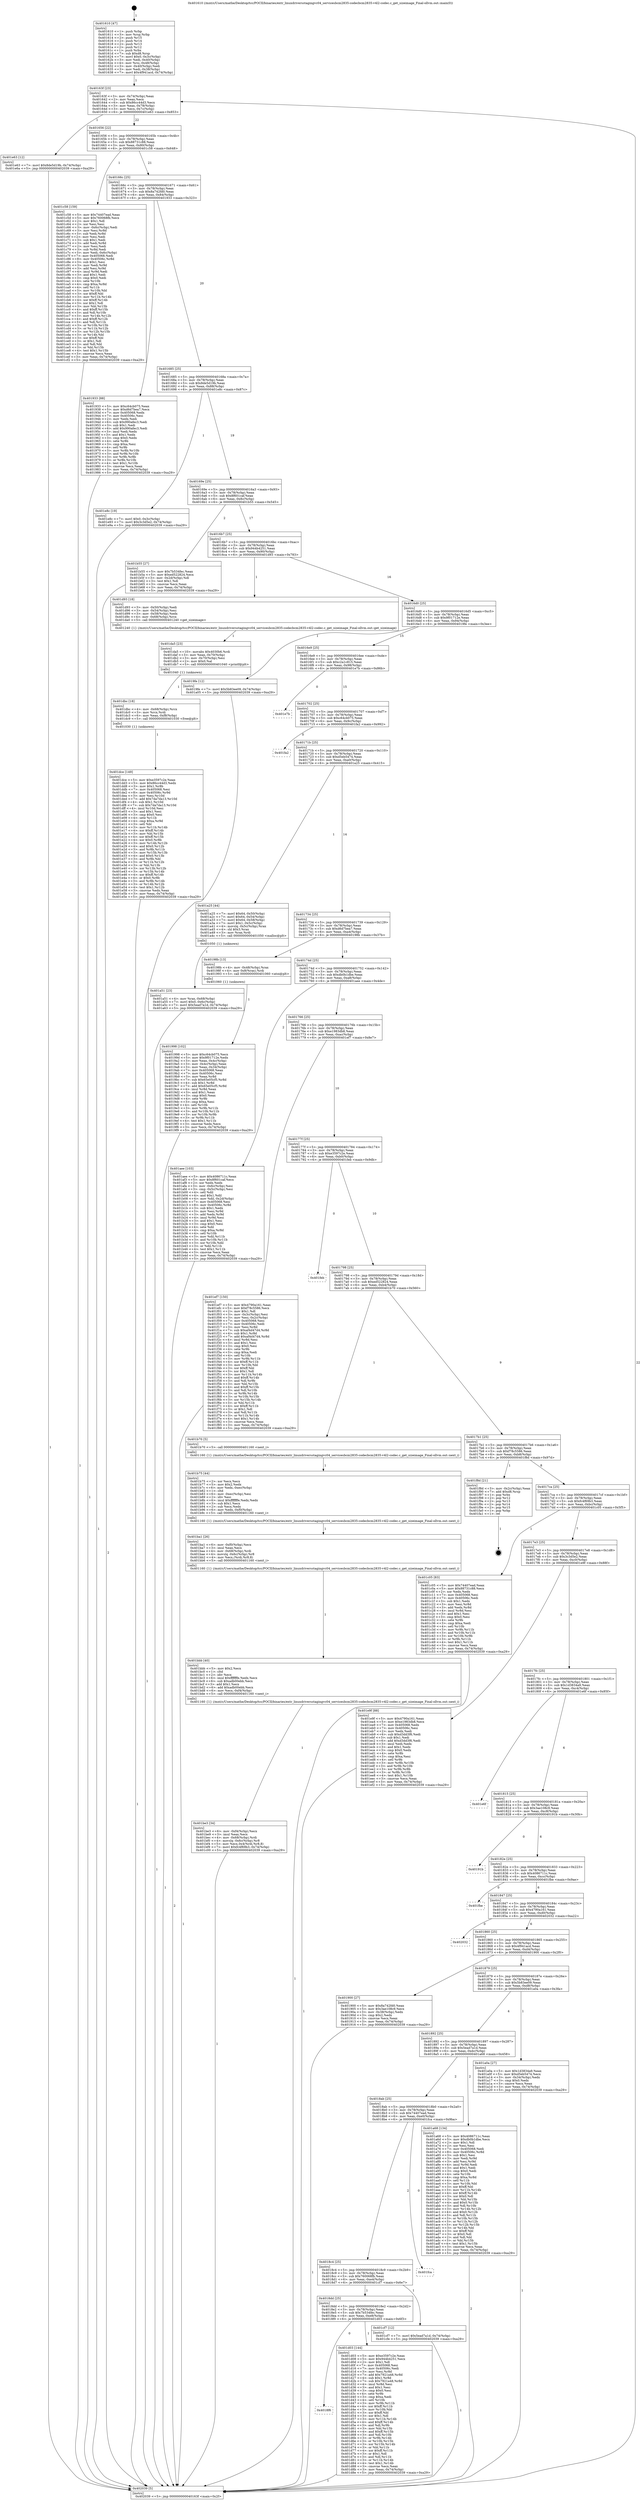 digraph "0x401610" {
  label = "0x401610 (/mnt/c/Users/mathe/Desktop/tcc/POCII/binaries/extr_linuxdriversstagingvc04_servicesbcm2835-codecbcm2835-v4l2-codec.c_get_sizeimage_Final-ollvm.out::main(0))"
  labelloc = "t"
  node[shape=record]

  Entry [label="",width=0.3,height=0.3,shape=circle,fillcolor=black,style=filled]
  "0x40163f" [label="{
     0x40163f [23]\l
     | [instrs]\l
     &nbsp;&nbsp;0x40163f \<+3\>: mov -0x74(%rbp),%eax\l
     &nbsp;&nbsp;0x401642 \<+2\>: mov %eax,%ecx\l
     &nbsp;&nbsp;0x401644 \<+6\>: sub $0x86cc44d3,%ecx\l
     &nbsp;&nbsp;0x40164a \<+3\>: mov %eax,-0x78(%rbp)\l
     &nbsp;&nbsp;0x40164d \<+3\>: mov %ecx,-0x7c(%rbp)\l
     &nbsp;&nbsp;0x401650 \<+6\>: je 0000000000401e63 \<main+0x853\>\l
  }"]
  "0x401e63" [label="{
     0x401e63 [12]\l
     | [instrs]\l
     &nbsp;&nbsp;0x401e63 \<+7\>: movl $0x8de5d19b,-0x74(%rbp)\l
     &nbsp;&nbsp;0x401e6a \<+5\>: jmp 0000000000402039 \<main+0xa29\>\l
  }"]
  "0x401656" [label="{
     0x401656 [22]\l
     | [instrs]\l
     &nbsp;&nbsp;0x401656 \<+5\>: jmp 000000000040165b \<main+0x4b\>\l
     &nbsp;&nbsp;0x40165b \<+3\>: mov -0x78(%rbp),%eax\l
     &nbsp;&nbsp;0x40165e \<+5\>: sub $0x88731c88,%eax\l
     &nbsp;&nbsp;0x401663 \<+3\>: mov %eax,-0x80(%rbp)\l
     &nbsp;&nbsp;0x401666 \<+6\>: je 0000000000401c58 \<main+0x648\>\l
  }"]
  Exit [label="",width=0.3,height=0.3,shape=circle,fillcolor=black,style=filled,peripheries=2]
  "0x401c58" [label="{
     0x401c58 [159]\l
     | [instrs]\l
     &nbsp;&nbsp;0x401c58 \<+5\>: mov $0x74407ead,%eax\l
     &nbsp;&nbsp;0x401c5d \<+5\>: mov $0x760068fb,%ecx\l
     &nbsp;&nbsp;0x401c62 \<+2\>: mov $0x1,%dl\l
     &nbsp;&nbsp;0x401c64 \<+2\>: xor %esi,%esi\l
     &nbsp;&nbsp;0x401c66 \<+3\>: mov -0x6c(%rbp),%edi\l
     &nbsp;&nbsp;0x401c69 \<+3\>: mov %esi,%r8d\l
     &nbsp;&nbsp;0x401c6c \<+3\>: sub %edi,%r8d\l
     &nbsp;&nbsp;0x401c6f \<+2\>: mov %esi,%edi\l
     &nbsp;&nbsp;0x401c71 \<+3\>: sub $0x1,%edi\l
     &nbsp;&nbsp;0x401c74 \<+3\>: add %edi,%r8d\l
     &nbsp;&nbsp;0x401c77 \<+2\>: mov %esi,%edi\l
     &nbsp;&nbsp;0x401c79 \<+3\>: sub %r8d,%edi\l
     &nbsp;&nbsp;0x401c7c \<+3\>: mov %edi,-0x6c(%rbp)\l
     &nbsp;&nbsp;0x401c7f \<+7\>: mov 0x405068,%edi\l
     &nbsp;&nbsp;0x401c86 \<+8\>: mov 0x40506c,%r8d\l
     &nbsp;&nbsp;0x401c8e \<+3\>: sub $0x1,%esi\l
     &nbsp;&nbsp;0x401c91 \<+3\>: mov %edi,%r9d\l
     &nbsp;&nbsp;0x401c94 \<+3\>: add %esi,%r9d\l
     &nbsp;&nbsp;0x401c97 \<+4\>: imul %r9d,%edi\l
     &nbsp;&nbsp;0x401c9b \<+3\>: and $0x1,%edi\l
     &nbsp;&nbsp;0x401c9e \<+3\>: cmp $0x0,%edi\l
     &nbsp;&nbsp;0x401ca1 \<+4\>: sete %r10b\l
     &nbsp;&nbsp;0x401ca5 \<+4\>: cmp $0xa,%r8d\l
     &nbsp;&nbsp;0x401ca9 \<+4\>: setl %r11b\l
     &nbsp;&nbsp;0x401cad \<+3\>: mov %r10b,%bl\l
     &nbsp;&nbsp;0x401cb0 \<+3\>: xor $0xff,%bl\l
     &nbsp;&nbsp;0x401cb3 \<+3\>: mov %r11b,%r14b\l
     &nbsp;&nbsp;0x401cb6 \<+4\>: xor $0xff,%r14b\l
     &nbsp;&nbsp;0x401cba \<+3\>: xor $0x1,%dl\l
     &nbsp;&nbsp;0x401cbd \<+3\>: mov %bl,%r15b\l
     &nbsp;&nbsp;0x401cc0 \<+4\>: and $0xff,%r15b\l
     &nbsp;&nbsp;0x401cc4 \<+3\>: and %dl,%r10b\l
     &nbsp;&nbsp;0x401cc7 \<+3\>: mov %r14b,%r12b\l
     &nbsp;&nbsp;0x401cca \<+4\>: and $0xff,%r12b\l
     &nbsp;&nbsp;0x401cce \<+3\>: and %dl,%r11b\l
     &nbsp;&nbsp;0x401cd1 \<+3\>: or %r10b,%r15b\l
     &nbsp;&nbsp;0x401cd4 \<+3\>: or %r11b,%r12b\l
     &nbsp;&nbsp;0x401cd7 \<+3\>: xor %r12b,%r15b\l
     &nbsp;&nbsp;0x401cda \<+3\>: or %r14b,%bl\l
     &nbsp;&nbsp;0x401cdd \<+3\>: xor $0xff,%bl\l
     &nbsp;&nbsp;0x401ce0 \<+3\>: or $0x1,%dl\l
     &nbsp;&nbsp;0x401ce3 \<+2\>: and %dl,%bl\l
     &nbsp;&nbsp;0x401ce5 \<+3\>: or %bl,%r15b\l
     &nbsp;&nbsp;0x401ce8 \<+4\>: test $0x1,%r15b\l
     &nbsp;&nbsp;0x401cec \<+3\>: cmovne %ecx,%eax\l
     &nbsp;&nbsp;0x401cef \<+3\>: mov %eax,-0x74(%rbp)\l
     &nbsp;&nbsp;0x401cf2 \<+5\>: jmp 0000000000402039 \<main+0xa29\>\l
  }"]
  "0x40166c" [label="{
     0x40166c [25]\l
     | [instrs]\l
     &nbsp;&nbsp;0x40166c \<+5\>: jmp 0000000000401671 \<main+0x61\>\l
     &nbsp;&nbsp;0x401671 \<+3\>: mov -0x78(%rbp),%eax\l
     &nbsp;&nbsp;0x401674 \<+5\>: sub $0x8a742fd0,%eax\l
     &nbsp;&nbsp;0x401679 \<+6\>: mov %eax,-0x84(%rbp)\l
     &nbsp;&nbsp;0x40167f \<+6\>: je 0000000000401933 \<main+0x323\>\l
  }"]
  "0x401dce" [label="{
     0x401dce [149]\l
     | [instrs]\l
     &nbsp;&nbsp;0x401dce \<+5\>: mov $0xe3597c2e,%eax\l
     &nbsp;&nbsp;0x401dd3 \<+5\>: mov $0x86cc44d3,%edx\l
     &nbsp;&nbsp;0x401dd8 \<+3\>: mov $0x1,%r8b\l
     &nbsp;&nbsp;0x401ddb \<+7\>: mov 0x405068,%esi\l
     &nbsp;&nbsp;0x401de2 \<+8\>: mov 0x40506c,%r9d\l
     &nbsp;&nbsp;0x401dea \<+3\>: mov %esi,%r10d\l
     &nbsp;&nbsp;0x401ded \<+7\>: add $0x7da7da13,%r10d\l
     &nbsp;&nbsp;0x401df4 \<+4\>: sub $0x1,%r10d\l
     &nbsp;&nbsp;0x401df8 \<+7\>: sub $0x7da7da13,%r10d\l
     &nbsp;&nbsp;0x401dff \<+4\>: imul %r10d,%esi\l
     &nbsp;&nbsp;0x401e03 \<+3\>: and $0x1,%esi\l
     &nbsp;&nbsp;0x401e06 \<+3\>: cmp $0x0,%esi\l
     &nbsp;&nbsp;0x401e09 \<+4\>: sete %r11b\l
     &nbsp;&nbsp;0x401e0d \<+4\>: cmp $0xa,%r9d\l
     &nbsp;&nbsp;0x401e11 \<+3\>: setl %bl\l
     &nbsp;&nbsp;0x401e14 \<+3\>: mov %r11b,%r14b\l
     &nbsp;&nbsp;0x401e17 \<+4\>: xor $0xff,%r14b\l
     &nbsp;&nbsp;0x401e1b \<+3\>: mov %bl,%r15b\l
     &nbsp;&nbsp;0x401e1e \<+4\>: xor $0xff,%r15b\l
     &nbsp;&nbsp;0x401e22 \<+4\>: xor $0x0,%r8b\l
     &nbsp;&nbsp;0x401e26 \<+3\>: mov %r14b,%r12b\l
     &nbsp;&nbsp;0x401e29 \<+4\>: and $0x0,%r12b\l
     &nbsp;&nbsp;0x401e2d \<+3\>: and %r8b,%r11b\l
     &nbsp;&nbsp;0x401e30 \<+3\>: mov %r15b,%r13b\l
     &nbsp;&nbsp;0x401e33 \<+4\>: and $0x0,%r13b\l
     &nbsp;&nbsp;0x401e37 \<+3\>: and %r8b,%bl\l
     &nbsp;&nbsp;0x401e3a \<+3\>: or %r11b,%r12b\l
     &nbsp;&nbsp;0x401e3d \<+3\>: or %bl,%r13b\l
     &nbsp;&nbsp;0x401e40 \<+3\>: xor %r13b,%r12b\l
     &nbsp;&nbsp;0x401e43 \<+3\>: or %r15b,%r14b\l
     &nbsp;&nbsp;0x401e46 \<+4\>: xor $0xff,%r14b\l
     &nbsp;&nbsp;0x401e4a \<+4\>: or $0x0,%r8b\l
     &nbsp;&nbsp;0x401e4e \<+3\>: and %r8b,%r14b\l
     &nbsp;&nbsp;0x401e51 \<+3\>: or %r14b,%r12b\l
     &nbsp;&nbsp;0x401e54 \<+4\>: test $0x1,%r12b\l
     &nbsp;&nbsp;0x401e58 \<+3\>: cmovne %edx,%eax\l
     &nbsp;&nbsp;0x401e5b \<+3\>: mov %eax,-0x74(%rbp)\l
     &nbsp;&nbsp;0x401e5e \<+5\>: jmp 0000000000402039 \<main+0xa29\>\l
  }"]
  "0x401933" [label="{
     0x401933 [88]\l
     | [instrs]\l
     &nbsp;&nbsp;0x401933 \<+5\>: mov $0xc64cb075,%eax\l
     &nbsp;&nbsp;0x401938 \<+5\>: mov $0xd6d7bea7,%ecx\l
     &nbsp;&nbsp;0x40193d \<+7\>: mov 0x405068,%edx\l
     &nbsp;&nbsp;0x401944 \<+7\>: mov 0x40506c,%esi\l
     &nbsp;&nbsp;0x40194b \<+2\>: mov %edx,%edi\l
     &nbsp;&nbsp;0x40194d \<+6\>: sub $0x990afec3,%edi\l
     &nbsp;&nbsp;0x401953 \<+3\>: sub $0x1,%edi\l
     &nbsp;&nbsp;0x401956 \<+6\>: add $0x990afec3,%edi\l
     &nbsp;&nbsp;0x40195c \<+3\>: imul %edi,%edx\l
     &nbsp;&nbsp;0x40195f \<+3\>: and $0x1,%edx\l
     &nbsp;&nbsp;0x401962 \<+3\>: cmp $0x0,%edx\l
     &nbsp;&nbsp;0x401965 \<+4\>: sete %r8b\l
     &nbsp;&nbsp;0x401969 \<+3\>: cmp $0xa,%esi\l
     &nbsp;&nbsp;0x40196c \<+4\>: setl %r9b\l
     &nbsp;&nbsp;0x401970 \<+3\>: mov %r8b,%r10b\l
     &nbsp;&nbsp;0x401973 \<+3\>: and %r9b,%r10b\l
     &nbsp;&nbsp;0x401976 \<+3\>: xor %r9b,%r8b\l
     &nbsp;&nbsp;0x401979 \<+3\>: or %r8b,%r10b\l
     &nbsp;&nbsp;0x40197c \<+4\>: test $0x1,%r10b\l
     &nbsp;&nbsp;0x401980 \<+3\>: cmovne %ecx,%eax\l
     &nbsp;&nbsp;0x401983 \<+3\>: mov %eax,-0x74(%rbp)\l
     &nbsp;&nbsp;0x401986 \<+5\>: jmp 0000000000402039 \<main+0xa29\>\l
  }"]
  "0x401685" [label="{
     0x401685 [25]\l
     | [instrs]\l
     &nbsp;&nbsp;0x401685 \<+5\>: jmp 000000000040168a \<main+0x7a\>\l
     &nbsp;&nbsp;0x40168a \<+3\>: mov -0x78(%rbp),%eax\l
     &nbsp;&nbsp;0x40168d \<+5\>: sub $0x8de5d19b,%eax\l
     &nbsp;&nbsp;0x401692 \<+6\>: mov %eax,-0x88(%rbp)\l
     &nbsp;&nbsp;0x401698 \<+6\>: je 0000000000401e8c \<main+0x87c\>\l
  }"]
  "0x401dbc" [label="{
     0x401dbc [18]\l
     | [instrs]\l
     &nbsp;&nbsp;0x401dbc \<+4\>: mov -0x68(%rbp),%rcx\l
     &nbsp;&nbsp;0x401dc0 \<+3\>: mov %rcx,%rdi\l
     &nbsp;&nbsp;0x401dc3 \<+6\>: mov %eax,-0xf8(%rbp)\l
     &nbsp;&nbsp;0x401dc9 \<+5\>: call 0000000000401030 \<free@plt\>\l
     | [calls]\l
     &nbsp;&nbsp;0x401030 \{1\} (unknown)\l
  }"]
  "0x401e8c" [label="{
     0x401e8c [19]\l
     | [instrs]\l
     &nbsp;&nbsp;0x401e8c \<+7\>: movl $0x0,-0x3c(%rbp)\l
     &nbsp;&nbsp;0x401e93 \<+7\>: movl $0x3c3d5e2,-0x74(%rbp)\l
     &nbsp;&nbsp;0x401e9a \<+5\>: jmp 0000000000402039 \<main+0xa29\>\l
  }"]
  "0x40169e" [label="{
     0x40169e [25]\l
     | [instrs]\l
     &nbsp;&nbsp;0x40169e \<+5\>: jmp 00000000004016a3 \<main+0x93\>\l
     &nbsp;&nbsp;0x4016a3 \<+3\>: mov -0x78(%rbp),%eax\l
     &nbsp;&nbsp;0x4016a6 \<+5\>: sub $0x8f601caf,%eax\l
     &nbsp;&nbsp;0x4016ab \<+6\>: mov %eax,-0x8c(%rbp)\l
     &nbsp;&nbsp;0x4016b1 \<+6\>: je 0000000000401b55 \<main+0x545\>\l
  }"]
  "0x401da5" [label="{
     0x401da5 [23]\l
     | [instrs]\l
     &nbsp;&nbsp;0x401da5 \<+10\>: movabs $0x4030b6,%rdi\l
     &nbsp;&nbsp;0x401daf \<+3\>: mov %eax,-0x70(%rbp)\l
     &nbsp;&nbsp;0x401db2 \<+3\>: mov -0x70(%rbp),%esi\l
     &nbsp;&nbsp;0x401db5 \<+2\>: mov $0x0,%al\l
     &nbsp;&nbsp;0x401db7 \<+5\>: call 0000000000401040 \<printf@plt\>\l
     | [calls]\l
     &nbsp;&nbsp;0x401040 \{1\} (unknown)\l
  }"]
  "0x401b55" [label="{
     0x401b55 [27]\l
     | [instrs]\l
     &nbsp;&nbsp;0x401b55 \<+5\>: mov $0x7b534fec,%eax\l
     &nbsp;&nbsp;0x401b5a \<+5\>: mov $0xed522824,%ecx\l
     &nbsp;&nbsp;0x401b5f \<+3\>: mov -0x2d(%rbp),%dl\l
     &nbsp;&nbsp;0x401b62 \<+3\>: test $0x1,%dl\l
     &nbsp;&nbsp;0x401b65 \<+3\>: cmovne %ecx,%eax\l
     &nbsp;&nbsp;0x401b68 \<+3\>: mov %eax,-0x74(%rbp)\l
     &nbsp;&nbsp;0x401b6b \<+5\>: jmp 0000000000402039 \<main+0xa29\>\l
  }"]
  "0x4016b7" [label="{
     0x4016b7 [25]\l
     | [instrs]\l
     &nbsp;&nbsp;0x4016b7 \<+5\>: jmp 00000000004016bc \<main+0xac\>\l
     &nbsp;&nbsp;0x4016bc \<+3\>: mov -0x78(%rbp),%eax\l
     &nbsp;&nbsp;0x4016bf \<+5\>: sub $0x944b4251,%eax\l
     &nbsp;&nbsp;0x4016c4 \<+6\>: mov %eax,-0x90(%rbp)\l
     &nbsp;&nbsp;0x4016ca \<+6\>: je 0000000000401d93 \<main+0x783\>\l
  }"]
  "0x4018f6" [label="{
     0x4018f6\l
  }", style=dashed]
  "0x401d93" [label="{
     0x401d93 [18]\l
     | [instrs]\l
     &nbsp;&nbsp;0x401d93 \<+3\>: mov -0x50(%rbp),%edi\l
     &nbsp;&nbsp;0x401d96 \<+3\>: mov -0x54(%rbp),%esi\l
     &nbsp;&nbsp;0x401d99 \<+3\>: mov -0x58(%rbp),%edx\l
     &nbsp;&nbsp;0x401d9c \<+4\>: mov -0x68(%rbp),%rcx\l
     &nbsp;&nbsp;0x401da0 \<+5\>: call 0000000000401240 \<get_sizeimage\>\l
     | [calls]\l
     &nbsp;&nbsp;0x401240 \{1\} (/mnt/c/Users/mathe/Desktop/tcc/POCII/binaries/extr_linuxdriversstagingvc04_servicesbcm2835-codecbcm2835-v4l2-codec.c_get_sizeimage_Final-ollvm.out::get_sizeimage)\l
  }"]
  "0x4016d0" [label="{
     0x4016d0 [25]\l
     | [instrs]\l
     &nbsp;&nbsp;0x4016d0 \<+5\>: jmp 00000000004016d5 \<main+0xc5\>\l
     &nbsp;&nbsp;0x4016d5 \<+3\>: mov -0x78(%rbp),%eax\l
     &nbsp;&nbsp;0x4016d8 \<+5\>: sub $0x9f01712e,%eax\l
     &nbsp;&nbsp;0x4016dd \<+6\>: mov %eax,-0x94(%rbp)\l
     &nbsp;&nbsp;0x4016e3 \<+6\>: je 00000000004019fe \<main+0x3ee\>\l
  }"]
  "0x401d03" [label="{
     0x401d03 [144]\l
     | [instrs]\l
     &nbsp;&nbsp;0x401d03 \<+5\>: mov $0xe3597c2e,%eax\l
     &nbsp;&nbsp;0x401d08 \<+5\>: mov $0x944b4251,%ecx\l
     &nbsp;&nbsp;0x401d0d \<+2\>: mov $0x1,%dl\l
     &nbsp;&nbsp;0x401d0f \<+7\>: mov 0x405068,%esi\l
     &nbsp;&nbsp;0x401d16 \<+7\>: mov 0x40506c,%edi\l
     &nbsp;&nbsp;0x401d1d \<+3\>: mov %esi,%r8d\l
     &nbsp;&nbsp;0x401d20 \<+7\>: add $0x7921a48,%r8d\l
     &nbsp;&nbsp;0x401d27 \<+4\>: sub $0x1,%r8d\l
     &nbsp;&nbsp;0x401d2b \<+7\>: sub $0x7921a48,%r8d\l
     &nbsp;&nbsp;0x401d32 \<+4\>: imul %r8d,%esi\l
     &nbsp;&nbsp;0x401d36 \<+3\>: and $0x1,%esi\l
     &nbsp;&nbsp;0x401d39 \<+3\>: cmp $0x0,%esi\l
     &nbsp;&nbsp;0x401d3c \<+4\>: sete %r9b\l
     &nbsp;&nbsp;0x401d40 \<+3\>: cmp $0xa,%edi\l
     &nbsp;&nbsp;0x401d43 \<+4\>: setl %r10b\l
     &nbsp;&nbsp;0x401d47 \<+3\>: mov %r9b,%r11b\l
     &nbsp;&nbsp;0x401d4a \<+4\>: xor $0xff,%r11b\l
     &nbsp;&nbsp;0x401d4e \<+3\>: mov %r10b,%bl\l
     &nbsp;&nbsp;0x401d51 \<+3\>: xor $0xff,%bl\l
     &nbsp;&nbsp;0x401d54 \<+3\>: xor $0x1,%dl\l
     &nbsp;&nbsp;0x401d57 \<+3\>: mov %r11b,%r14b\l
     &nbsp;&nbsp;0x401d5a \<+4\>: and $0xff,%r14b\l
     &nbsp;&nbsp;0x401d5e \<+3\>: and %dl,%r9b\l
     &nbsp;&nbsp;0x401d61 \<+3\>: mov %bl,%r15b\l
     &nbsp;&nbsp;0x401d64 \<+4\>: and $0xff,%r15b\l
     &nbsp;&nbsp;0x401d68 \<+3\>: and %dl,%r10b\l
     &nbsp;&nbsp;0x401d6b \<+3\>: or %r9b,%r14b\l
     &nbsp;&nbsp;0x401d6e \<+3\>: or %r10b,%r15b\l
     &nbsp;&nbsp;0x401d71 \<+3\>: xor %r15b,%r14b\l
     &nbsp;&nbsp;0x401d74 \<+3\>: or %bl,%r11b\l
     &nbsp;&nbsp;0x401d77 \<+4\>: xor $0xff,%r11b\l
     &nbsp;&nbsp;0x401d7b \<+3\>: or $0x1,%dl\l
     &nbsp;&nbsp;0x401d7e \<+3\>: and %dl,%r11b\l
     &nbsp;&nbsp;0x401d81 \<+3\>: or %r11b,%r14b\l
     &nbsp;&nbsp;0x401d84 \<+4\>: test $0x1,%r14b\l
     &nbsp;&nbsp;0x401d88 \<+3\>: cmovne %ecx,%eax\l
     &nbsp;&nbsp;0x401d8b \<+3\>: mov %eax,-0x74(%rbp)\l
     &nbsp;&nbsp;0x401d8e \<+5\>: jmp 0000000000402039 \<main+0xa29\>\l
  }"]
  "0x4019fe" [label="{
     0x4019fe [12]\l
     | [instrs]\l
     &nbsp;&nbsp;0x4019fe \<+7\>: movl $0x5b83ee09,-0x74(%rbp)\l
     &nbsp;&nbsp;0x401a05 \<+5\>: jmp 0000000000402039 \<main+0xa29\>\l
  }"]
  "0x4016e9" [label="{
     0x4016e9 [25]\l
     | [instrs]\l
     &nbsp;&nbsp;0x4016e9 \<+5\>: jmp 00000000004016ee \<main+0xde\>\l
     &nbsp;&nbsp;0x4016ee \<+3\>: mov -0x78(%rbp),%eax\l
     &nbsp;&nbsp;0x4016f1 \<+5\>: sub $0xc2a1c815,%eax\l
     &nbsp;&nbsp;0x4016f6 \<+6\>: mov %eax,-0x98(%rbp)\l
     &nbsp;&nbsp;0x4016fc \<+6\>: je 0000000000401e7b \<main+0x86b\>\l
  }"]
  "0x4018dd" [label="{
     0x4018dd [25]\l
     | [instrs]\l
     &nbsp;&nbsp;0x4018dd \<+5\>: jmp 00000000004018e2 \<main+0x2d2\>\l
     &nbsp;&nbsp;0x4018e2 \<+3\>: mov -0x78(%rbp),%eax\l
     &nbsp;&nbsp;0x4018e5 \<+5\>: sub $0x7b534fec,%eax\l
     &nbsp;&nbsp;0x4018ea \<+6\>: mov %eax,-0xe8(%rbp)\l
     &nbsp;&nbsp;0x4018f0 \<+6\>: je 0000000000401d03 \<main+0x6f3\>\l
  }"]
  "0x401e7b" [label="{
     0x401e7b\l
  }", style=dashed]
  "0x401702" [label="{
     0x401702 [25]\l
     | [instrs]\l
     &nbsp;&nbsp;0x401702 \<+5\>: jmp 0000000000401707 \<main+0xf7\>\l
     &nbsp;&nbsp;0x401707 \<+3\>: mov -0x78(%rbp),%eax\l
     &nbsp;&nbsp;0x40170a \<+5\>: sub $0xc64cb075,%eax\l
     &nbsp;&nbsp;0x40170f \<+6\>: mov %eax,-0x9c(%rbp)\l
     &nbsp;&nbsp;0x401715 \<+6\>: je 0000000000401fa2 \<main+0x992\>\l
  }"]
  "0x401cf7" [label="{
     0x401cf7 [12]\l
     | [instrs]\l
     &nbsp;&nbsp;0x401cf7 \<+7\>: movl $0x5ead7a1d,-0x74(%rbp)\l
     &nbsp;&nbsp;0x401cfe \<+5\>: jmp 0000000000402039 \<main+0xa29\>\l
  }"]
  "0x401fa2" [label="{
     0x401fa2\l
  }", style=dashed]
  "0x40171b" [label="{
     0x40171b [25]\l
     | [instrs]\l
     &nbsp;&nbsp;0x40171b \<+5\>: jmp 0000000000401720 \<main+0x110\>\l
     &nbsp;&nbsp;0x401720 \<+3\>: mov -0x78(%rbp),%eax\l
     &nbsp;&nbsp;0x401723 \<+5\>: sub $0xd5eb5474,%eax\l
     &nbsp;&nbsp;0x401728 \<+6\>: mov %eax,-0xa0(%rbp)\l
     &nbsp;&nbsp;0x40172e \<+6\>: je 0000000000401a25 \<main+0x415\>\l
  }"]
  "0x4018c4" [label="{
     0x4018c4 [25]\l
     | [instrs]\l
     &nbsp;&nbsp;0x4018c4 \<+5\>: jmp 00000000004018c9 \<main+0x2b9\>\l
     &nbsp;&nbsp;0x4018c9 \<+3\>: mov -0x78(%rbp),%eax\l
     &nbsp;&nbsp;0x4018cc \<+5\>: sub $0x760068fb,%eax\l
     &nbsp;&nbsp;0x4018d1 \<+6\>: mov %eax,-0xe4(%rbp)\l
     &nbsp;&nbsp;0x4018d7 \<+6\>: je 0000000000401cf7 \<main+0x6e7\>\l
  }"]
  "0x401a25" [label="{
     0x401a25 [44]\l
     | [instrs]\l
     &nbsp;&nbsp;0x401a25 \<+7\>: movl $0x64,-0x50(%rbp)\l
     &nbsp;&nbsp;0x401a2c \<+7\>: movl $0x64,-0x54(%rbp)\l
     &nbsp;&nbsp;0x401a33 \<+7\>: movl $0x64,-0x58(%rbp)\l
     &nbsp;&nbsp;0x401a3a \<+7\>: movl $0x1,-0x5c(%rbp)\l
     &nbsp;&nbsp;0x401a41 \<+4\>: movslq -0x5c(%rbp),%rax\l
     &nbsp;&nbsp;0x401a45 \<+4\>: shl $0x3,%rax\l
     &nbsp;&nbsp;0x401a49 \<+3\>: mov %rax,%rdi\l
     &nbsp;&nbsp;0x401a4c \<+5\>: call 0000000000401050 \<malloc@plt\>\l
     | [calls]\l
     &nbsp;&nbsp;0x401050 \{1\} (unknown)\l
  }"]
  "0x401734" [label="{
     0x401734 [25]\l
     | [instrs]\l
     &nbsp;&nbsp;0x401734 \<+5\>: jmp 0000000000401739 \<main+0x129\>\l
     &nbsp;&nbsp;0x401739 \<+3\>: mov -0x78(%rbp),%eax\l
     &nbsp;&nbsp;0x40173c \<+5\>: sub $0xd6d7bea7,%eax\l
     &nbsp;&nbsp;0x401741 \<+6\>: mov %eax,-0xa4(%rbp)\l
     &nbsp;&nbsp;0x401747 \<+6\>: je 000000000040198b \<main+0x37b\>\l
  }"]
  "0x401fca" [label="{
     0x401fca\l
  }", style=dashed]
  "0x40198b" [label="{
     0x40198b [13]\l
     | [instrs]\l
     &nbsp;&nbsp;0x40198b \<+4\>: mov -0x48(%rbp),%rax\l
     &nbsp;&nbsp;0x40198f \<+4\>: mov 0x8(%rax),%rdi\l
     &nbsp;&nbsp;0x401993 \<+5\>: call 0000000000401060 \<atoi@plt\>\l
     | [calls]\l
     &nbsp;&nbsp;0x401060 \{1\} (unknown)\l
  }"]
  "0x40174d" [label="{
     0x40174d [25]\l
     | [instrs]\l
     &nbsp;&nbsp;0x40174d \<+5\>: jmp 0000000000401752 \<main+0x142\>\l
     &nbsp;&nbsp;0x401752 \<+3\>: mov -0x78(%rbp),%eax\l
     &nbsp;&nbsp;0x401755 \<+5\>: sub $0xdb0b1dbe,%eax\l
     &nbsp;&nbsp;0x40175a \<+6\>: mov %eax,-0xa8(%rbp)\l
     &nbsp;&nbsp;0x401760 \<+6\>: je 0000000000401aee \<main+0x4de\>\l
  }"]
  "0x401be3" [label="{
     0x401be3 [34]\l
     | [instrs]\l
     &nbsp;&nbsp;0x401be3 \<+6\>: mov -0xf4(%rbp),%ecx\l
     &nbsp;&nbsp;0x401be9 \<+3\>: imul %eax,%ecx\l
     &nbsp;&nbsp;0x401bec \<+4\>: mov -0x68(%rbp),%rdi\l
     &nbsp;&nbsp;0x401bf0 \<+4\>: movslq -0x6c(%rbp),%r8\l
     &nbsp;&nbsp;0x401bf4 \<+5\>: mov %ecx,0x4(%rdi,%r8,8)\l
     &nbsp;&nbsp;0x401bf9 \<+7\>: movl $0xfc4f69b3,-0x74(%rbp)\l
     &nbsp;&nbsp;0x401c00 \<+5\>: jmp 0000000000402039 \<main+0xa29\>\l
  }"]
  "0x401aee" [label="{
     0x401aee [103]\l
     | [instrs]\l
     &nbsp;&nbsp;0x401aee \<+5\>: mov $0x4086711c,%eax\l
     &nbsp;&nbsp;0x401af3 \<+5\>: mov $0x8f601caf,%ecx\l
     &nbsp;&nbsp;0x401af8 \<+2\>: xor %edx,%edx\l
     &nbsp;&nbsp;0x401afa \<+3\>: mov -0x6c(%rbp),%esi\l
     &nbsp;&nbsp;0x401afd \<+3\>: cmp -0x5c(%rbp),%esi\l
     &nbsp;&nbsp;0x401b00 \<+4\>: setl %dil\l
     &nbsp;&nbsp;0x401b04 \<+4\>: and $0x1,%dil\l
     &nbsp;&nbsp;0x401b08 \<+4\>: mov %dil,-0x2d(%rbp)\l
     &nbsp;&nbsp;0x401b0c \<+7\>: mov 0x405068,%esi\l
     &nbsp;&nbsp;0x401b13 \<+8\>: mov 0x40506c,%r8d\l
     &nbsp;&nbsp;0x401b1b \<+3\>: sub $0x1,%edx\l
     &nbsp;&nbsp;0x401b1e \<+3\>: mov %esi,%r9d\l
     &nbsp;&nbsp;0x401b21 \<+3\>: add %edx,%r9d\l
     &nbsp;&nbsp;0x401b24 \<+4\>: imul %r9d,%esi\l
     &nbsp;&nbsp;0x401b28 \<+3\>: and $0x1,%esi\l
     &nbsp;&nbsp;0x401b2b \<+3\>: cmp $0x0,%esi\l
     &nbsp;&nbsp;0x401b2e \<+4\>: sete %dil\l
     &nbsp;&nbsp;0x401b32 \<+4\>: cmp $0xa,%r8d\l
     &nbsp;&nbsp;0x401b36 \<+4\>: setl %r10b\l
     &nbsp;&nbsp;0x401b3a \<+3\>: mov %dil,%r11b\l
     &nbsp;&nbsp;0x401b3d \<+3\>: and %r10b,%r11b\l
     &nbsp;&nbsp;0x401b40 \<+3\>: xor %r10b,%dil\l
     &nbsp;&nbsp;0x401b43 \<+3\>: or %dil,%r11b\l
     &nbsp;&nbsp;0x401b46 \<+4\>: test $0x1,%r11b\l
     &nbsp;&nbsp;0x401b4a \<+3\>: cmovne %ecx,%eax\l
     &nbsp;&nbsp;0x401b4d \<+3\>: mov %eax,-0x74(%rbp)\l
     &nbsp;&nbsp;0x401b50 \<+5\>: jmp 0000000000402039 \<main+0xa29\>\l
  }"]
  "0x401766" [label="{
     0x401766 [25]\l
     | [instrs]\l
     &nbsp;&nbsp;0x401766 \<+5\>: jmp 000000000040176b \<main+0x15b\>\l
     &nbsp;&nbsp;0x40176b \<+3\>: mov -0x78(%rbp),%eax\l
     &nbsp;&nbsp;0x40176e \<+5\>: sub $0xe1983db8,%eax\l
     &nbsp;&nbsp;0x401773 \<+6\>: mov %eax,-0xac(%rbp)\l
     &nbsp;&nbsp;0x401779 \<+6\>: je 0000000000401ef7 \<main+0x8e7\>\l
  }"]
  "0x401bbb" [label="{
     0x401bbb [40]\l
     | [instrs]\l
     &nbsp;&nbsp;0x401bbb \<+5\>: mov $0x2,%ecx\l
     &nbsp;&nbsp;0x401bc0 \<+1\>: cltd\l
     &nbsp;&nbsp;0x401bc1 \<+2\>: idiv %ecx\l
     &nbsp;&nbsp;0x401bc3 \<+6\>: imul $0xfffffffe,%edx,%ecx\l
     &nbsp;&nbsp;0x401bc9 \<+6\>: sub $0xadb00ebb,%ecx\l
     &nbsp;&nbsp;0x401bcf \<+3\>: add $0x1,%ecx\l
     &nbsp;&nbsp;0x401bd2 \<+6\>: add $0xadb00ebb,%ecx\l
     &nbsp;&nbsp;0x401bd8 \<+6\>: mov %ecx,-0xf4(%rbp)\l
     &nbsp;&nbsp;0x401bde \<+5\>: call 0000000000401160 \<next_i\>\l
     | [calls]\l
     &nbsp;&nbsp;0x401160 \{1\} (/mnt/c/Users/mathe/Desktop/tcc/POCII/binaries/extr_linuxdriversstagingvc04_servicesbcm2835-codecbcm2835-v4l2-codec.c_get_sizeimage_Final-ollvm.out::next_i)\l
  }"]
  "0x401ef7" [label="{
     0x401ef7 [150]\l
     | [instrs]\l
     &nbsp;&nbsp;0x401ef7 \<+5\>: mov $0x4790a161,%eax\l
     &nbsp;&nbsp;0x401efc \<+5\>: mov $0xf78c5586,%ecx\l
     &nbsp;&nbsp;0x401f01 \<+2\>: mov $0x1,%dl\l
     &nbsp;&nbsp;0x401f03 \<+3\>: mov -0x3c(%rbp),%esi\l
     &nbsp;&nbsp;0x401f06 \<+3\>: mov %esi,-0x2c(%rbp)\l
     &nbsp;&nbsp;0x401f09 \<+7\>: mov 0x405068,%esi\l
     &nbsp;&nbsp;0x401f10 \<+7\>: mov 0x40506c,%edi\l
     &nbsp;&nbsp;0x401f17 \<+3\>: mov %esi,%r8d\l
     &nbsp;&nbsp;0x401f1a \<+7\>: sub $0xaf4d47d4,%r8d\l
     &nbsp;&nbsp;0x401f21 \<+4\>: sub $0x1,%r8d\l
     &nbsp;&nbsp;0x401f25 \<+7\>: add $0xaf4d47d4,%r8d\l
     &nbsp;&nbsp;0x401f2c \<+4\>: imul %r8d,%esi\l
     &nbsp;&nbsp;0x401f30 \<+3\>: and $0x1,%esi\l
     &nbsp;&nbsp;0x401f33 \<+3\>: cmp $0x0,%esi\l
     &nbsp;&nbsp;0x401f36 \<+4\>: sete %r9b\l
     &nbsp;&nbsp;0x401f3a \<+3\>: cmp $0xa,%edi\l
     &nbsp;&nbsp;0x401f3d \<+4\>: setl %r10b\l
     &nbsp;&nbsp;0x401f41 \<+3\>: mov %r9b,%r11b\l
     &nbsp;&nbsp;0x401f44 \<+4\>: xor $0xff,%r11b\l
     &nbsp;&nbsp;0x401f48 \<+3\>: mov %r10b,%bl\l
     &nbsp;&nbsp;0x401f4b \<+3\>: xor $0xff,%bl\l
     &nbsp;&nbsp;0x401f4e \<+3\>: xor $0x1,%dl\l
     &nbsp;&nbsp;0x401f51 \<+3\>: mov %r11b,%r14b\l
     &nbsp;&nbsp;0x401f54 \<+4\>: and $0xff,%r14b\l
     &nbsp;&nbsp;0x401f58 \<+3\>: and %dl,%r9b\l
     &nbsp;&nbsp;0x401f5b \<+3\>: mov %bl,%r15b\l
     &nbsp;&nbsp;0x401f5e \<+4\>: and $0xff,%r15b\l
     &nbsp;&nbsp;0x401f62 \<+3\>: and %dl,%r10b\l
     &nbsp;&nbsp;0x401f65 \<+3\>: or %r9b,%r14b\l
     &nbsp;&nbsp;0x401f68 \<+3\>: or %r10b,%r15b\l
     &nbsp;&nbsp;0x401f6b \<+3\>: xor %r15b,%r14b\l
     &nbsp;&nbsp;0x401f6e \<+3\>: or %bl,%r11b\l
     &nbsp;&nbsp;0x401f71 \<+4\>: xor $0xff,%r11b\l
     &nbsp;&nbsp;0x401f75 \<+3\>: or $0x1,%dl\l
     &nbsp;&nbsp;0x401f78 \<+3\>: and %dl,%r11b\l
     &nbsp;&nbsp;0x401f7b \<+3\>: or %r11b,%r14b\l
     &nbsp;&nbsp;0x401f7e \<+4\>: test $0x1,%r14b\l
     &nbsp;&nbsp;0x401f82 \<+3\>: cmovne %ecx,%eax\l
     &nbsp;&nbsp;0x401f85 \<+3\>: mov %eax,-0x74(%rbp)\l
     &nbsp;&nbsp;0x401f88 \<+5\>: jmp 0000000000402039 \<main+0xa29\>\l
  }"]
  "0x40177f" [label="{
     0x40177f [25]\l
     | [instrs]\l
     &nbsp;&nbsp;0x40177f \<+5\>: jmp 0000000000401784 \<main+0x174\>\l
     &nbsp;&nbsp;0x401784 \<+3\>: mov -0x78(%rbp),%eax\l
     &nbsp;&nbsp;0x401787 \<+5\>: sub $0xe3597c2e,%eax\l
     &nbsp;&nbsp;0x40178c \<+6\>: mov %eax,-0xb0(%rbp)\l
     &nbsp;&nbsp;0x401792 \<+6\>: je 0000000000401feb \<main+0x9db\>\l
  }"]
  "0x401ba1" [label="{
     0x401ba1 [26]\l
     | [instrs]\l
     &nbsp;&nbsp;0x401ba1 \<+6\>: mov -0xf0(%rbp),%ecx\l
     &nbsp;&nbsp;0x401ba7 \<+3\>: imul %eax,%ecx\l
     &nbsp;&nbsp;0x401baa \<+4\>: mov -0x68(%rbp),%rdi\l
     &nbsp;&nbsp;0x401bae \<+4\>: movslq -0x6c(%rbp),%r8\l
     &nbsp;&nbsp;0x401bb2 \<+4\>: mov %ecx,(%rdi,%r8,8)\l
     &nbsp;&nbsp;0x401bb6 \<+5\>: call 0000000000401160 \<next_i\>\l
     | [calls]\l
     &nbsp;&nbsp;0x401160 \{1\} (/mnt/c/Users/mathe/Desktop/tcc/POCII/binaries/extr_linuxdriversstagingvc04_servicesbcm2835-codecbcm2835-v4l2-codec.c_get_sizeimage_Final-ollvm.out::next_i)\l
  }"]
  "0x401feb" [label="{
     0x401feb\l
  }", style=dashed]
  "0x401798" [label="{
     0x401798 [25]\l
     | [instrs]\l
     &nbsp;&nbsp;0x401798 \<+5\>: jmp 000000000040179d \<main+0x18d\>\l
     &nbsp;&nbsp;0x40179d \<+3\>: mov -0x78(%rbp),%eax\l
     &nbsp;&nbsp;0x4017a0 \<+5\>: sub $0xed522824,%eax\l
     &nbsp;&nbsp;0x4017a5 \<+6\>: mov %eax,-0xb4(%rbp)\l
     &nbsp;&nbsp;0x4017ab \<+6\>: je 0000000000401b70 \<main+0x560\>\l
  }"]
  "0x401b75" [label="{
     0x401b75 [44]\l
     | [instrs]\l
     &nbsp;&nbsp;0x401b75 \<+2\>: xor %ecx,%ecx\l
     &nbsp;&nbsp;0x401b77 \<+5\>: mov $0x2,%edx\l
     &nbsp;&nbsp;0x401b7c \<+6\>: mov %edx,-0xec(%rbp)\l
     &nbsp;&nbsp;0x401b82 \<+1\>: cltd\l
     &nbsp;&nbsp;0x401b83 \<+6\>: mov -0xec(%rbp),%esi\l
     &nbsp;&nbsp;0x401b89 \<+2\>: idiv %esi\l
     &nbsp;&nbsp;0x401b8b \<+6\>: imul $0xfffffffe,%edx,%edx\l
     &nbsp;&nbsp;0x401b91 \<+3\>: sub $0x1,%ecx\l
     &nbsp;&nbsp;0x401b94 \<+2\>: sub %ecx,%edx\l
     &nbsp;&nbsp;0x401b96 \<+6\>: mov %edx,-0xf0(%rbp)\l
     &nbsp;&nbsp;0x401b9c \<+5\>: call 0000000000401160 \<next_i\>\l
     | [calls]\l
     &nbsp;&nbsp;0x401160 \{1\} (/mnt/c/Users/mathe/Desktop/tcc/POCII/binaries/extr_linuxdriversstagingvc04_servicesbcm2835-codecbcm2835-v4l2-codec.c_get_sizeimage_Final-ollvm.out::next_i)\l
  }"]
  "0x401b70" [label="{
     0x401b70 [5]\l
     | [instrs]\l
     &nbsp;&nbsp;0x401b70 \<+5\>: call 0000000000401160 \<next_i\>\l
     | [calls]\l
     &nbsp;&nbsp;0x401160 \{1\} (/mnt/c/Users/mathe/Desktop/tcc/POCII/binaries/extr_linuxdriversstagingvc04_servicesbcm2835-codecbcm2835-v4l2-codec.c_get_sizeimage_Final-ollvm.out::next_i)\l
  }"]
  "0x4017b1" [label="{
     0x4017b1 [25]\l
     | [instrs]\l
     &nbsp;&nbsp;0x4017b1 \<+5\>: jmp 00000000004017b6 \<main+0x1a6\>\l
     &nbsp;&nbsp;0x4017b6 \<+3\>: mov -0x78(%rbp),%eax\l
     &nbsp;&nbsp;0x4017b9 \<+5\>: sub $0xf78c5586,%eax\l
     &nbsp;&nbsp;0x4017be \<+6\>: mov %eax,-0xb8(%rbp)\l
     &nbsp;&nbsp;0x4017c4 \<+6\>: je 0000000000401f8d \<main+0x97d\>\l
  }"]
  "0x4018ab" [label="{
     0x4018ab [25]\l
     | [instrs]\l
     &nbsp;&nbsp;0x4018ab \<+5\>: jmp 00000000004018b0 \<main+0x2a0\>\l
     &nbsp;&nbsp;0x4018b0 \<+3\>: mov -0x78(%rbp),%eax\l
     &nbsp;&nbsp;0x4018b3 \<+5\>: sub $0x74407ead,%eax\l
     &nbsp;&nbsp;0x4018b8 \<+6\>: mov %eax,-0xe0(%rbp)\l
     &nbsp;&nbsp;0x4018be \<+6\>: je 0000000000401fca \<main+0x9ba\>\l
  }"]
  "0x401f8d" [label="{
     0x401f8d [21]\l
     | [instrs]\l
     &nbsp;&nbsp;0x401f8d \<+3\>: mov -0x2c(%rbp),%eax\l
     &nbsp;&nbsp;0x401f90 \<+7\>: add $0xd8,%rsp\l
     &nbsp;&nbsp;0x401f97 \<+1\>: pop %rbx\l
     &nbsp;&nbsp;0x401f98 \<+2\>: pop %r12\l
     &nbsp;&nbsp;0x401f9a \<+2\>: pop %r13\l
     &nbsp;&nbsp;0x401f9c \<+2\>: pop %r14\l
     &nbsp;&nbsp;0x401f9e \<+2\>: pop %r15\l
     &nbsp;&nbsp;0x401fa0 \<+1\>: pop %rbp\l
     &nbsp;&nbsp;0x401fa1 \<+1\>: ret\l
  }"]
  "0x4017ca" [label="{
     0x4017ca [25]\l
     | [instrs]\l
     &nbsp;&nbsp;0x4017ca \<+5\>: jmp 00000000004017cf \<main+0x1bf\>\l
     &nbsp;&nbsp;0x4017cf \<+3\>: mov -0x78(%rbp),%eax\l
     &nbsp;&nbsp;0x4017d2 \<+5\>: sub $0xfc4f69b3,%eax\l
     &nbsp;&nbsp;0x4017d7 \<+6\>: mov %eax,-0xbc(%rbp)\l
     &nbsp;&nbsp;0x4017dd \<+6\>: je 0000000000401c05 \<main+0x5f5\>\l
  }"]
  "0x401a68" [label="{
     0x401a68 [134]\l
     | [instrs]\l
     &nbsp;&nbsp;0x401a68 \<+5\>: mov $0x4086711c,%eax\l
     &nbsp;&nbsp;0x401a6d \<+5\>: mov $0xdb0b1dbe,%ecx\l
     &nbsp;&nbsp;0x401a72 \<+2\>: mov $0x1,%dl\l
     &nbsp;&nbsp;0x401a74 \<+2\>: xor %esi,%esi\l
     &nbsp;&nbsp;0x401a76 \<+7\>: mov 0x405068,%edi\l
     &nbsp;&nbsp;0x401a7d \<+8\>: mov 0x40506c,%r8d\l
     &nbsp;&nbsp;0x401a85 \<+3\>: sub $0x1,%esi\l
     &nbsp;&nbsp;0x401a88 \<+3\>: mov %edi,%r9d\l
     &nbsp;&nbsp;0x401a8b \<+3\>: add %esi,%r9d\l
     &nbsp;&nbsp;0x401a8e \<+4\>: imul %r9d,%edi\l
     &nbsp;&nbsp;0x401a92 \<+3\>: and $0x1,%edi\l
     &nbsp;&nbsp;0x401a95 \<+3\>: cmp $0x0,%edi\l
     &nbsp;&nbsp;0x401a98 \<+4\>: sete %r10b\l
     &nbsp;&nbsp;0x401a9c \<+4\>: cmp $0xa,%r8d\l
     &nbsp;&nbsp;0x401aa0 \<+4\>: setl %r11b\l
     &nbsp;&nbsp;0x401aa4 \<+3\>: mov %r10b,%bl\l
     &nbsp;&nbsp;0x401aa7 \<+3\>: xor $0xff,%bl\l
     &nbsp;&nbsp;0x401aaa \<+3\>: mov %r11b,%r14b\l
     &nbsp;&nbsp;0x401aad \<+4\>: xor $0xff,%r14b\l
     &nbsp;&nbsp;0x401ab1 \<+3\>: xor $0x0,%dl\l
     &nbsp;&nbsp;0x401ab4 \<+3\>: mov %bl,%r15b\l
     &nbsp;&nbsp;0x401ab7 \<+4\>: and $0x0,%r15b\l
     &nbsp;&nbsp;0x401abb \<+3\>: and %dl,%r10b\l
     &nbsp;&nbsp;0x401abe \<+3\>: mov %r14b,%r12b\l
     &nbsp;&nbsp;0x401ac1 \<+4\>: and $0x0,%r12b\l
     &nbsp;&nbsp;0x401ac5 \<+3\>: and %dl,%r11b\l
     &nbsp;&nbsp;0x401ac8 \<+3\>: or %r10b,%r15b\l
     &nbsp;&nbsp;0x401acb \<+3\>: or %r11b,%r12b\l
     &nbsp;&nbsp;0x401ace \<+3\>: xor %r12b,%r15b\l
     &nbsp;&nbsp;0x401ad1 \<+3\>: or %r14b,%bl\l
     &nbsp;&nbsp;0x401ad4 \<+3\>: xor $0xff,%bl\l
     &nbsp;&nbsp;0x401ad7 \<+3\>: or $0x0,%dl\l
     &nbsp;&nbsp;0x401ada \<+2\>: and %dl,%bl\l
     &nbsp;&nbsp;0x401adc \<+3\>: or %bl,%r15b\l
     &nbsp;&nbsp;0x401adf \<+4\>: test $0x1,%r15b\l
     &nbsp;&nbsp;0x401ae3 \<+3\>: cmovne %ecx,%eax\l
     &nbsp;&nbsp;0x401ae6 \<+3\>: mov %eax,-0x74(%rbp)\l
     &nbsp;&nbsp;0x401ae9 \<+5\>: jmp 0000000000402039 \<main+0xa29\>\l
  }"]
  "0x401c05" [label="{
     0x401c05 [83]\l
     | [instrs]\l
     &nbsp;&nbsp;0x401c05 \<+5\>: mov $0x74407ead,%eax\l
     &nbsp;&nbsp;0x401c0a \<+5\>: mov $0x88731c88,%ecx\l
     &nbsp;&nbsp;0x401c0f \<+2\>: xor %edx,%edx\l
     &nbsp;&nbsp;0x401c11 \<+7\>: mov 0x405068,%esi\l
     &nbsp;&nbsp;0x401c18 \<+7\>: mov 0x40506c,%edi\l
     &nbsp;&nbsp;0x401c1f \<+3\>: sub $0x1,%edx\l
     &nbsp;&nbsp;0x401c22 \<+3\>: mov %esi,%r8d\l
     &nbsp;&nbsp;0x401c25 \<+3\>: add %edx,%r8d\l
     &nbsp;&nbsp;0x401c28 \<+4\>: imul %r8d,%esi\l
     &nbsp;&nbsp;0x401c2c \<+3\>: and $0x1,%esi\l
     &nbsp;&nbsp;0x401c2f \<+3\>: cmp $0x0,%esi\l
     &nbsp;&nbsp;0x401c32 \<+4\>: sete %r9b\l
     &nbsp;&nbsp;0x401c36 \<+3\>: cmp $0xa,%edi\l
     &nbsp;&nbsp;0x401c39 \<+4\>: setl %r10b\l
     &nbsp;&nbsp;0x401c3d \<+3\>: mov %r9b,%r11b\l
     &nbsp;&nbsp;0x401c40 \<+3\>: and %r10b,%r11b\l
     &nbsp;&nbsp;0x401c43 \<+3\>: xor %r10b,%r9b\l
     &nbsp;&nbsp;0x401c46 \<+3\>: or %r9b,%r11b\l
     &nbsp;&nbsp;0x401c49 \<+4\>: test $0x1,%r11b\l
     &nbsp;&nbsp;0x401c4d \<+3\>: cmovne %ecx,%eax\l
     &nbsp;&nbsp;0x401c50 \<+3\>: mov %eax,-0x74(%rbp)\l
     &nbsp;&nbsp;0x401c53 \<+5\>: jmp 0000000000402039 \<main+0xa29\>\l
  }"]
  "0x4017e3" [label="{
     0x4017e3 [25]\l
     | [instrs]\l
     &nbsp;&nbsp;0x4017e3 \<+5\>: jmp 00000000004017e8 \<main+0x1d8\>\l
     &nbsp;&nbsp;0x4017e8 \<+3\>: mov -0x78(%rbp),%eax\l
     &nbsp;&nbsp;0x4017eb \<+5\>: sub $0x3c3d5e2,%eax\l
     &nbsp;&nbsp;0x4017f0 \<+6\>: mov %eax,-0xc0(%rbp)\l
     &nbsp;&nbsp;0x4017f6 \<+6\>: je 0000000000401e9f \<main+0x88f\>\l
  }"]
  "0x401a51" [label="{
     0x401a51 [23]\l
     | [instrs]\l
     &nbsp;&nbsp;0x401a51 \<+4\>: mov %rax,-0x68(%rbp)\l
     &nbsp;&nbsp;0x401a55 \<+7\>: movl $0x0,-0x6c(%rbp)\l
     &nbsp;&nbsp;0x401a5c \<+7\>: movl $0x5ead7a1d,-0x74(%rbp)\l
     &nbsp;&nbsp;0x401a63 \<+5\>: jmp 0000000000402039 \<main+0xa29\>\l
  }"]
  "0x401e9f" [label="{
     0x401e9f [88]\l
     | [instrs]\l
     &nbsp;&nbsp;0x401e9f \<+5\>: mov $0x4790a161,%eax\l
     &nbsp;&nbsp;0x401ea4 \<+5\>: mov $0xe1983db8,%ecx\l
     &nbsp;&nbsp;0x401ea9 \<+7\>: mov 0x405068,%edx\l
     &nbsp;&nbsp;0x401eb0 \<+7\>: mov 0x40506c,%esi\l
     &nbsp;&nbsp;0x401eb7 \<+2\>: mov %edx,%edi\l
     &nbsp;&nbsp;0x401eb9 \<+6\>: sub $0xd3dd3f6,%edi\l
     &nbsp;&nbsp;0x401ebf \<+3\>: sub $0x1,%edi\l
     &nbsp;&nbsp;0x401ec2 \<+6\>: add $0xd3dd3f6,%edi\l
     &nbsp;&nbsp;0x401ec8 \<+3\>: imul %edi,%edx\l
     &nbsp;&nbsp;0x401ecb \<+3\>: and $0x1,%edx\l
     &nbsp;&nbsp;0x401ece \<+3\>: cmp $0x0,%edx\l
     &nbsp;&nbsp;0x401ed1 \<+4\>: sete %r8b\l
     &nbsp;&nbsp;0x401ed5 \<+3\>: cmp $0xa,%esi\l
     &nbsp;&nbsp;0x401ed8 \<+4\>: setl %r9b\l
     &nbsp;&nbsp;0x401edc \<+3\>: mov %r8b,%r10b\l
     &nbsp;&nbsp;0x401edf \<+3\>: and %r9b,%r10b\l
     &nbsp;&nbsp;0x401ee2 \<+3\>: xor %r9b,%r8b\l
     &nbsp;&nbsp;0x401ee5 \<+3\>: or %r8b,%r10b\l
     &nbsp;&nbsp;0x401ee8 \<+4\>: test $0x1,%r10b\l
     &nbsp;&nbsp;0x401eec \<+3\>: cmovne %ecx,%eax\l
     &nbsp;&nbsp;0x401eef \<+3\>: mov %eax,-0x74(%rbp)\l
     &nbsp;&nbsp;0x401ef2 \<+5\>: jmp 0000000000402039 \<main+0xa29\>\l
  }"]
  "0x4017fc" [label="{
     0x4017fc [25]\l
     | [instrs]\l
     &nbsp;&nbsp;0x4017fc \<+5\>: jmp 0000000000401801 \<main+0x1f1\>\l
     &nbsp;&nbsp;0x401801 \<+3\>: mov -0x78(%rbp),%eax\l
     &nbsp;&nbsp;0x401804 \<+5\>: sub $0x1d3834a9,%eax\l
     &nbsp;&nbsp;0x401809 \<+6\>: mov %eax,-0xc4(%rbp)\l
     &nbsp;&nbsp;0x40180f \<+6\>: je 0000000000401e6f \<main+0x85f\>\l
  }"]
  "0x401892" [label="{
     0x401892 [25]\l
     | [instrs]\l
     &nbsp;&nbsp;0x401892 \<+5\>: jmp 0000000000401897 \<main+0x287\>\l
     &nbsp;&nbsp;0x401897 \<+3\>: mov -0x78(%rbp),%eax\l
     &nbsp;&nbsp;0x40189a \<+5\>: sub $0x5ead7a1d,%eax\l
     &nbsp;&nbsp;0x40189f \<+6\>: mov %eax,-0xdc(%rbp)\l
     &nbsp;&nbsp;0x4018a5 \<+6\>: je 0000000000401a68 \<main+0x458\>\l
  }"]
  "0x401e6f" [label="{
     0x401e6f\l
  }", style=dashed]
  "0x401815" [label="{
     0x401815 [25]\l
     | [instrs]\l
     &nbsp;&nbsp;0x401815 \<+5\>: jmp 000000000040181a \<main+0x20a\>\l
     &nbsp;&nbsp;0x40181a \<+3\>: mov -0x78(%rbp),%eax\l
     &nbsp;&nbsp;0x40181d \<+5\>: sub $0x3ae108c9,%eax\l
     &nbsp;&nbsp;0x401822 \<+6\>: mov %eax,-0xc8(%rbp)\l
     &nbsp;&nbsp;0x401828 \<+6\>: je 000000000040191b \<main+0x30b\>\l
  }"]
  "0x401a0a" [label="{
     0x401a0a [27]\l
     | [instrs]\l
     &nbsp;&nbsp;0x401a0a \<+5\>: mov $0x1d3834a9,%eax\l
     &nbsp;&nbsp;0x401a0f \<+5\>: mov $0xd5eb5474,%ecx\l
     &nbsp;&nbsp;0x401a14 \<+3\>: mov -0x34(%rbp),%edx\l
     &nbsp;&nbsp;0x401a17 \<+3\>: cmp $0x0,%edx\l
     &nbsp;&nbsp;0x401a1a \<+3\>: cmove %ecx,%eax\l
     &nbsp;&nbsp;0x401a1d \<+3\>: mov %eax,-0x74(%rbp)\l
     &nbsp;&nbsp;0x401a20 \<+5\>: jmp 0000000000402039 \<main+0xa29\>\l
  }"]
  "0x40191b" [label="{
     0x40191b\l
  }", style=dashed]
  "0x40182e" [label="{
     0x40182e [25]\l
     | [instrs]\l
     &nbsp;&nbsp;0x40182e \<+5\>: jmp 0000000000401833 \<main+0x223\>\l
     &nbsp;&nbsp;0x401833 \<+3\>: mov -0x78(%rbp),%eax\l
     &nbsp;&nbsp;0x401836 \<+5\>: sub $0x4086711c,%eax\l
     &nbsp;&nbsp;0x40183b \<+6\>: mov %eax,-0xcc(%rbp)\l
     &nbsp;&nbsp;0x401841 \<+6\>: je 0000000000401fbe \<main+0x9ae\>\l
  }"]
  "0x401998" [label="{
     0x401998 [102]\l
     | [instrs]\l
     &nbsp;&nbsp;0x401998 \<+5\>: mov $0xc64cb075,%ecx\l
     &nbsp;&nbsp;0x40199d \<+5\>: mov $0x9f01712e,%edx\l
     &nbsp;&nbsp;0x4019a2 \<+3\>: mov %eax,-0x4c(%rbp)\l
     &nbsp;&nbsp;0x4019a5 \<+3\>: mov -0x4c(%rbp),%eax\l
     &nbsp;&nbsp;0x4019a8 \<+3\>: mov %eax,-0x34(%rbp)\l
     &nbsp;&nbsp;0x4019ab \<+7\>: mov 0x405068,%eax\l
     &nbsp;&nbsp;0x4019b2 \<+7\>: mov 0x40506c,%esi\l
     &nbsp;&nbsp;0x4019b9 \<+3\>: mov %eax,%r8d\l
     &nbsp;&nbsp;0x4019bc \<+7\>: sub $0x65e05cf5,%r8d\l
     &nbsp;&nbsp;0x4019c3 \<+4\>: sub $0x1,%r8d\l
     &nbsp;&nbsp;0x4019c7 \<+7\>: add $0x65e05cf5,%r8d\l
     &nbsp;&nbsp;0x4019ce \<+4\>: imul %r8d,%eax\l
     &nbsp;&nbsp;0x4019d2 \<+3\>: and $0x1,%eax\l
     &nbsp;&nbsp;0x4019d5 \<+3\>: cmp $0x0,%eax\l
     &nbsp;&nbsp;0x4019d8 \<+4\>: sete %r9b\l
     &nbsp;&nbsp;0x4019dc \<+3\>: cmp $0xa,%esi\l
     &nbsp;&nbsp;0x4019df \<+4\>: setl %r10b\l
     &nbsp;&nbsp;0x4019e3 \<+3\>: mov %r9b,%r11b\l
     &nbsp;&nbsp;0x4019e6 \<+3\>: and %r10b,%r11b\l
     &nbsp;&nbsp;0x4019e9 \<+3\>: xor %r10b,%r9b\l
     &nbsp;&nbsp;0x4019ec \<+3\>: or %r9b,%r11b\l
     &nbsp;&nbsp;0x4019ef \<+4\>: test $0x1,%r11b\l
     &nbsp;&nbsp;0x4019f3 \<+3\>: cmovne %edx,%ecx\l
     &nbsp;&nbsp;0x4019f6 \<+3\>: mov %ecx,-0x74(%rbp)\l
     &nbsp;&nbsp;0x4019f9 \<+5\>: jmp 0000000000402039 \<main+0xa29\>\l
  }"]
  "0x401fbe" [label="{
     0x401fbe\l
  }", style=dashed]
  "0x401847" [label="{
     0x401847 [25]\l
     | [instrs]\l
     &nbsp;&nbsp;0x401847 \<+5\>: jmp 000000000040184c \<main+0x23c\>\l
     &nbsp;&nbsp;0x40184c \<+3\>: mov -0x78(%rbp),%eax\l
     &nbsp;&nbsp;0x40184f \<+5\>: sub $0x4790a161,%eax\l
     &nbsp;&nbsp;0x401854 \<+6\>: mov %eax,-0xd0(%rbp)\l
     &nbsp;&nbsp;0x40185a \<+6\>: je 0000000000402032 \<main+0xa22\>\l
  }"]
  "0x401610" [label="{
     0x401610 [47]\l
     | [instrs]\l
     &nbsp;&nbsp;0x401610 \<+1\>: push %rbp\l
     &nbsp;&nbsp;0x401611 \<+3\>: mov %rsp,%rbp\l
     &nbsp;&nbsp;0x401614 \<+2\>: push %r15\l
     &nbsp;&nbsp;0x401616 \<+2\>: push %r14\l
     &nbsp;&nbsp;0x401618 \<+2\>: push %r13\l
     &nbsp;&nbsp;0x40161a \<+2\>: push %r12\l
     &nbsp;&nbsp;0x40161c \<+1\>: push %rbx\l
     &nbsp;&nbsp;0x40161d \<+7\>: sub $0xd8,%rsp\l
     &nbsp;&nbsp;0x401624 \<+7\>: movl $0x0,-0x3c(%rbp)\l
     &nbsp;&nbsp;0x40162b \<+3\>: mov %edi,-0x40(%rbp)\l
     &nbsp;&nbsp;0x40162e \<+4\>: mov %rsi,-0x48(%rbp)\l
     &nbsp;&nbsp;0x401632 \<+3\>: mov -0x40(%rbp),%edi\l
     &nbsp;&nbsp;0x401635 \<+3\>: mov %edi,-0x38(%rbp)\l
     &nbsp;&nbsp;0x401638 \<+7\>: movl $0x4f941acd,-0x74(%rbp)\l
  }"]
  "0x402032" [label="{
     0x402032\l
  }", style=dashed]
  "0x401860" [label="{
     0x401860 [25]\l
     | [instrs]\l
     &nbsp;&nbsp;0x401860 \<+5\>: jmp 0000000000401865 \<main+0x255\>\l
     &nbsp;&nbsp;0x401865 \<+3\>: mov -0x78(%rbp),%eax\l
     &nbsp;&nbsp;0x401868 \<+5\>: sub $0x4f941acd,%eax\l
     &nbsp;&nbsp;0x40186d \<+6\>: mov %eax,-0xd4(%rbp)\l
     &nbsp;&nbsp;0x401873 \<+6\>: je 0000000000401900 \<main+0x2f0\>\l
  }"]
  "0x402039" [label="{
     0x402039 [5]\l
     | [instrs]\l
     &nbsp;&nbsp;0x402039 \<+5\>: jmp 000000000040163f \<main+0x2f\>\l
  }"]
  "0x401900" [label="{
     0x401900 [27]\l
     | [instrs]\l
     &nbsp;&nbsp;0x401900 \<+5\>: mov $0x8a742fd0,%eax\l
     &nbsp;&nbsp;0x401905 \<+5\>: mov $0x3ae108c9,%ecx\l
     &nbsp;&nbsp;0x40190a \<+3\>: mov -0x38(%rbp),%edx\l
     &nbsp;&nbsp;0x40190d \<+3\>: cmp $0x2,%edx\l
     &nbsp;&nbsp;0x401910 \<+3\>: cmovne %ecx,%eax\l
     &nbsp;&nbsp;0x401913 \<+3\>: mov %eax,-0x74(%rbp)\l
     &nbsp;&nbsp;0x401916 \<+5\>: jmp 0000000000402039 \<main+0xa29\>\l
  }"]
  "0x401879" [label="{
     0x401879 [25]\l
     | [instrs]\l
     &nbsp;&nbsp;0x401879 \<+5\>: jmp 000000000040187e \<main+0x26e\>\l
     &nbsp;&nbsp;0x40187e \<+3\>: mov -0x78(%rbp),%eax\l
     &nbsp;&nbsp;0x401881 \<+5\>: sub $0x5b83ee09,%eax\l
     &nbsp;&nbsp;0x401886 \<+6\>: mov %eax,-0xd8(%rbp)\l
     &nbsp;&nbsp;0x40188c \<+6\>: je 0000000000401a0a \<main+0x3fa\>\l
  }"]
  Entry -> "0x401610" [label=" 1"]
  "0x40163f" -> "0x401e63" [label=" 1"]
  "0x40163f" -> "0x401656" [label=" 22"]
  "0x401f8d" -> Exit [label=" 1"]
  "0x401656" -> "0x401c58" [label=" 1"]
  "0x401656" -> "0x40166c" [label=" 21"]
  "0x401ef7" -> "0x402039" [label=" 1"]
  "0x40166c" -> "0x401933" [label=" 1"]
  "0x40166c" -> "0x401685" [label=" 20"]
  "0x401e9f" -> "0x402039" [label=" 1"]
  "0x401685" -> "0x401e8c" [label=" 1"]
  "0x401685" -> "0x40169e" [label=" 19"]
  "0x401e8c" -> "0x402039" [label=" 1"]
  "0x40169e" -> "0x401b55" [label=" 2"]
  "0x40169e" -> "0x4016b7" [label=" 17"]
  "0x401e63" -> "0x402039" [label=" 1"]
  "0x4016b7" -> "0x401d93" [label=" 1"]
  "0x4016b7" -> "0x4016d0" [label=" 16"]
  "0x401dce" -> "0x402039" [label=" 1"]
  "0x4016d0" -> "0x4019fe" [label=" 1"]
  "0x4016d0" -> "0x4016e9" [label=" 15"]
  "0x401dbc" -> "0x401dce" [label=" 1"]
  "0x4016e9" -> "0x401e7b" [label=" 0"]
  "0x4016e9" -> "0x401702" [label=" 15"]
  "0x401d93" -> "0x401da5" [label=" 1"]
  "0x401702" -> "0x401fa2" [label=" 0"]
  "0x401702" -> "0x40171b" [label=" 15"]
  "0x401d03" -> "0x402039" [label=" 1"]
  "0x40171b" -> "0x401a25" [label=" 1"]
  "0x40171b" -> "0x401734" [label=" 14"]
  "0x4018dd" -> "0x401d03" [label=" 1"]
  "0x401734" -> "0x40198b" [label=" 1"]
  "0x401734" -> "0x40174d" [label=" 13"]
  "0x401da5" -> "0x401dbc" [label=" 1"]
  "0x40174d" -> "0x401aee" [label=" 2"]
  "0x40174d" -> "0x401766" [label=" 11"]
  "0x4018c4" -> "0x4018dd" [label=" 1"]
  "0x401766" -> "0x401ef7" [label=" 1"]
  "0x401766" -> "0x40177f" [label=" 10"]
  "0x4018c4" -> "0x401cf7" [label=" 1"]
  "0x40177f" -> "0x401feb" [label=" 0"]
  "0x40177f" -> "0x401798" [label=" 10"]
  "0x4018dd" -> "0x4018f6" [label=" 0"]
  "0x401798" -> "0x401b70" [label=" 1"]
  "0x401798" -> "0x4017b1" [label=" 9"]
  "0x4018ab" -> "0x4018c4" [label=" 2"]
  "0x4017b1" -> "0x401f8d" [label=" 1"]
  "0x4017b1" -> "0x4017ca" [label=" 8"]
  "0x4018ab" -> "0x401fca" [label=" 0"]
  "0x4017ca" -> "0x401c05" [label=" 1"]
  "0x4017ca" -> "0x4017e3" [label=" 7"]
  "0x401cf7" -> "0x402039" [label=" 1"]
  "0x4017e3" -> "0x401e9f" [label=" 1"]
  "0x4017e3" -> "0x4017fc" [label=" 6"]
  "0x401c05" -> "0x402039" [label=" 1"]
  "0x4017fc" -> "0x401e6f" [label=" 0"]
  "0x4017fc" -> "0x401815" [label=" 6"]
  "0x401be3" -> "0x402039" [label=" 1"]
  "0x401815" -> "0x40191b" [label=" 0"]
  "0x401815" -> "0x40182e" [label=" 6"]
  "0x401bbb" -> "0x401be3" [label=" 1"]
  "0x40182e" -> "0x401fbe" [label=" 0"]
  "0x40182e" -> "0x401847" [label=" 6"]
  "0x401b75" -> "0x401ba1" [label=" 1"]
  "0x401847" -> "0x402032" [label=" 0"]
  "0x401847" -> "0x401860" [label=" 6"]
  "0x401b70" -> "0x401b75" [label=" 1"]
  "0x401860" -> "0x401900" [label=" 1"]
  "0x401860" -> "0x401879" [label=" 5"]
  "0x401900" -> "0x402039" [label=" 1"]
  "0x401610" -> "0x40163f" [label=" 1"]
  "0x402039" -> "0x40163f" [label=" 22"]
  "0x401933" -> "0x402039" [label=" 1"]
  "0x40198b" -> "0x401998" [label=" 1"]
  "0x401998" -> "0x402039" [label=" 1"]
  "0x4019fe" -> "0x402039" [label=" 1"]
  "0x401ba1" -> "0x401bbb" [label=" 1"]
  "0x401879" -> "0x401a0a" [label=" 1"]
  "0x401879" -> "0x401892" [label=" 4"]
  "0x401a0a" -> "0x402039" [label=" 1"]
  "0x401a25" -> "0x401a51" [label=" 1"]
  "0x401a51" -> "0x402039" [label=" 1"]
  "0x401c58" -> "0x402039" [label=" 1"]
  "0x401892" -> "0x401a68" [label=" 2"]
  "0x401892" -> "0x4018ab" [label=" 2"]
  "0x401a68" -> "0x402039" [label=" 2"]
  "0x401aee" -> "0x402039" [label=" 2"]
  "0x401b55" -> "0x402039" [label=" 2"]
}
